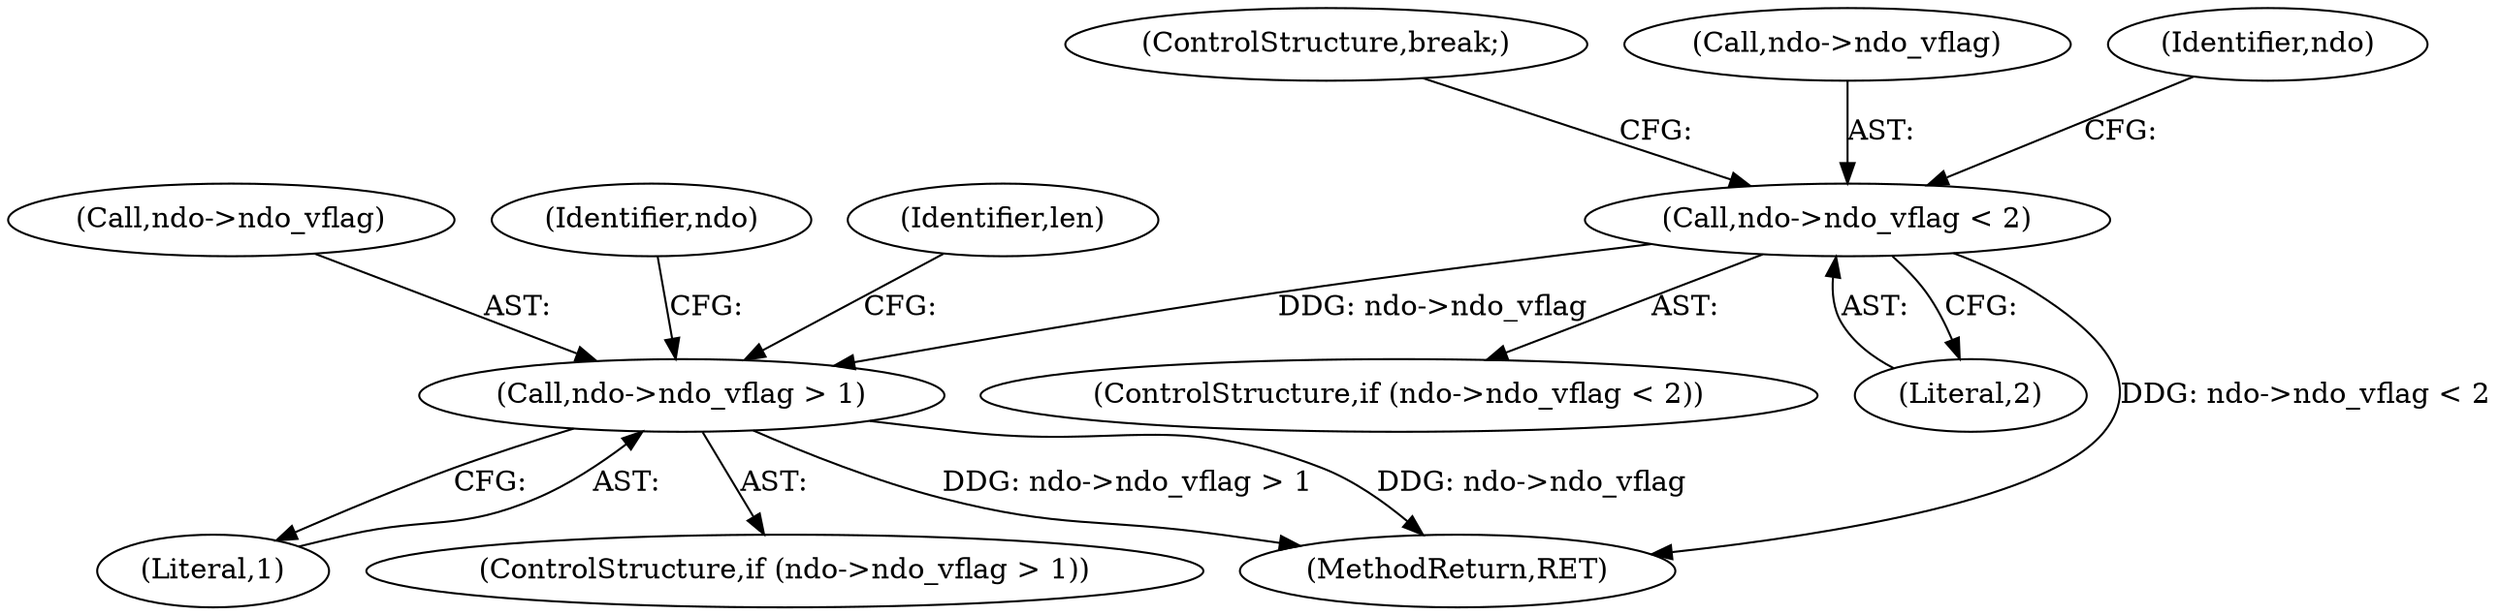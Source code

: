 digraph "0_tcpdump_7029d15f148ef24bb7c6668bc640f5470d085e5a_1@pointer" {
"1000382" [label="(Call,ndo->ndo_vflag < 2)"];
"1000399" [label="(Call,ndo->ndo_vflag > 1)"];
"1000423" [label="(MethodReturn,RET)"];
"1000399" [label="(Call,ndo->ndo_vflag > 1)"];
"1000400" [label="(Call,ndo->ndo_vflag)"];
"1000397" [label="(ControlStructure,break;)"];
"1000383" [label="(Call,ndo->ndo_vflag)"];
"1000403" [label="(Literal,1)"];
"1000386" [label="(Literal,2)"];
"1000382" [label="(Call,ndo->ndo_vflag < 2)"];
"1000405" [label="(Identifier,ndo)"];
"1000398" [label="(ControlStructure,if (ndo->ndo_vflag > 1))"];
"1000388" [label="(Identifier,ndo)"];
"1000381" [label="(ControlStructure,if (ndo->ndo_vflag < 2))"];
"1000415" [label="(Identifier,len)"];
"1000382" -> "1000381"  [label="AST: "];
"1000382" -> "1000386"  [label="CFG: "];
"1000383" -> "1000382"  [label="AST: "];
"1000386" -> "1000382"  [label="AST: "];
"1000388" -> "1000382"  [label="CFG: "];
"1000397" -> "1000382"  [label="CFG: "];
"1000382" -> "1000423"  [label="DDG: ndo->ndo_vflag < 2"];
"1000382" -> "1000399"  [label="DDG: ndo->ndo_vflag"];
"1000399" -> "1000398"  [label="AST: "];
"1000399" -> "1000403"  [label="CFG: "];
"1000400" -> "1000399"  [label="AST: "];
"1000403" -> "1000399"  [label="AST: "];
"1000405" -> "1000399"  [label="CFG: "];
"1000415" -> "1000399"  [label="CFG: "];
"1000399" -> "1000423"  [label="DDG: ndo->ndo_vflag"];
"1000399" -> "1000423"  [label="DDG: ndo->ndo_vflag > 1"];
}
